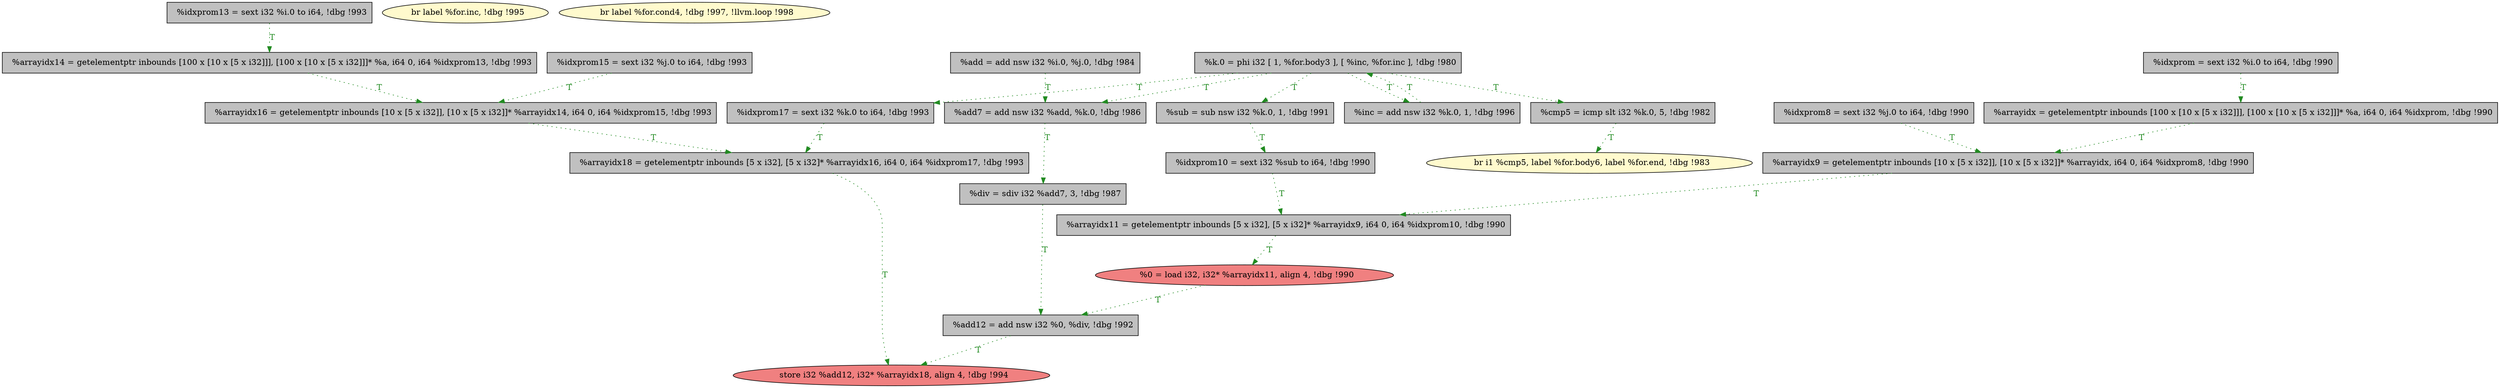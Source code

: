 
digraph G {


node245 [fillcolor=grey,label="  %arrayidx11 = getelementptr inbounds [5 x i32], [5 x i32]* %arrayidx9, i64 0, i64 %idxprom10, !dbg !990",shape=rectangle,style=filled ]
node243 [fillcolor=grey,label="  %sub = sub nsw i32 %k.0, 1, !dbg !991",shape=rectangle,style=filled ]
node242 [fillcolor=grey,label="  %arrayidx9 = getelementptr inbounds [10 x [5 x i32]], [10 x [5 x i32]]* %arrayidx, i64 0, i64 %idxprom8, !dbg !990",shape=rectangle,style=filled ]
node241 [fillcolor=grey,label="  %cmp5 = icmp slt i32 %k.0, 5, !dbg !982",shape=rectangle,style=filled ]
node240 [fillcolor=grey,label="  %idxprom8 = sext i32 %j.0 to i64, !dbg !990",shape=rectangle,style=filled ]
node244 [fillcolor=grey,label="  %idxprom10 = sext i32 %sub to i64, !dbg !990",shape=rectangle,style=filled ]
node238 [fillcolor=grey,label="  %arrayidx = getelementptr inbounds [100 x [10 x [5 x i32]]], [100 x [10 x [5 x i32]]]* %a, i64 0, i64 %idxprom, !dbg !990",shape=rectangle,style=filled ]
node227 [fillcolor=grey,label="  %div = sdiv i32 %add7, 3, !dbg !987",shape=rectangle,style=filled ]
node225 [fillcolor=grey,label="  %arrayidx16 = getelementptr inbounds [10 x [5 x i32]], [10 x [5 x i32]]* %arrayidx14, i64 0, i64 %idxprom15, !dbg !993",shape=rectangle,style=filled ]
node234 [fillcolor=grey,label="  %idxprom13 = sext i32 %i.0 to i64, !dbg !993",shape=rectangle,style=filled ]
node239 [fillcolor=lemonchiffon,label="  br label %for.inc, !dbg !995",shape=ellipse,style=filled ]
node236 [fillcolor=grey,label="  %k.0 = phi i32 [ 1, %for.body3 ], [ %inc, %for.inc ], !dbg !980",shape=rectangle,style=filled ]
node226 [fillcolor=grey,label="  %arrayidx14 = getelementptr inbounds [100 x [10 x [5 x i32]]], [100 x [10 x [5 x i32]]]* %a, i64 0, i64 %idxprom13, !dbg !993",shape=rectangle,style=filled ]
node229 [fillcolor=grey,label="  %add = add nsw i32 %i.0, %j.0, !dbg !984",shape=rectangle,style=filled ]
node224 [fillcolor=grey,label="  %idxprom17 = sext i32 %k.0 to i64, !dbg !993",shape=rectangle,style=filled ]
node222 [fillcolor=lightcoral,label="  store i32 %add12, i32* %arrayidx18, align 4, !dbg !994",shape=ellipse,style=filled ]
node231 [fillcolor=grey,label="  %add7 = add nsw i32 %add, %k.0, !dbg !986",shape=rectangle,style=filled ]
node223 [fillcolor=grey,label="  %arrayidx18 = getelementptr inbounds [5 x i32], [5 x i32]* %arrayidx16, i64 0, i64 %idxprom17, !dbg !993",shape=rectangle,style=filled ]
node230 [fillcolor=grey,label="  %idxprom15 = sext i32 %j.0 to i64, !dbg !993",shape=rectangle,style=filled ]
node232 [fillcolor=grey,label="  %inc = add nsw i32 %k.0, 1, !dbg !996",shape=rectangle,style=filled ]
node246 [fillcolor=lightcoral,label="  %0 = load i32, i32* %arrayidx11, align 4, !dbg !990",shape=ellipse,style=filled ]
node233 [fillcolor=grey,label="  %add12 = add nsw i32 %0, %div, !dbg !992",shape=rectangle,style=filled ]
node235 [fillcolor=lemonchiffon,label="  br i1 %cmp5, label %for.body6, label %for.end, !dbg !983",shape=ellipse,style=filled ]
node228 [fillcolor=grey,label="  %idxprom = sext i32 %i.0 to i64, !dbg !990",shape=rectangle,style=filled ]
node237 [fillcolor=lemonchiffon,label="  br label %for.cond4, !dbg !997, !llvm.loop !998",shape=ellipse,style=filled ]

node229->node231 [style=dotted,color=forestgreen,label="T",fontcolor=forestgreen ]
node236->node224 [style=dotted,color=forestgreen,label="T",fontcolor=forestgreen ]
node225->node223 [style=dotted,color=forestgreen,label="T",fontcolor=forestgreen ]
node240->node242 [style=dotted,color=forestgreen,label="T",fontcolor=forestgreen ]
node233->node222 [style=dotted,color=forestgreen,label="T",fontcolor=forestgreen ]
node234->node226 [style=dotted,color=forestgreen,label="T",fontcolor=forestgreen ]
node242->node245 [style=dotted,color=forestgreen,label="T",fontcolor=forestgreen ]
node243->node244 [style=dotted,color=forestgreen,label="T",fontcolor=forestgreen ]
node244->node245 [style=dotted,color=forestgreen,label="T",fontcolor=forestgreen ]
node227->node233 [style=dotted,color=forestgreen,label="T",fontcolor=forestgreen ]
node246->node233 [style=dotted,color=forestgreen,label="T",fontcolor=forestgreen ]
node224->node223 [style=dotted,color=forestgreen,label="T",fontcolor=forestgreen ]
node236->node241 [style=dotted,color=forestgreen,label="T",fontcolor=forestgreen ]
node228->node238 [style=dotted,color=forestgreen,label="T",fontcolor=forestgreen ]
node236->node243 [style=dotted,color=forestgreen,label="T",fontcolor=forestgreen ]
node241->node235 [style=dotted,color=forestgreen,label="T",fontcolor=forestgreen ]
node231->node227 [style=dotted,color=forestgreen,label="T",fontcolor=forestgreen ]
node236->node232 [style=dotted,color=forestgreen,label="T",fontcolor=forestgreen ]
node226->node225 [style=dotted,color=forestgreen,label="T",fontcolor=forestgreen ]
node223->node222 [style=dotted,color=forestgreen,label="T",fontcolor=forestgreen ]
node236->node231 [style=dotted,color=forestgreen,label="T",fontcolor=forestgreen ]
node238->node242 [style=dotted,color=forestgreen,label="T",fontcolor=forestgreen ]
node230->node225 [style=dotted,color=forestgreen,label="T",fontcolor=forestgreen ]
node245->node246 [style=dotted,color=forestgreen,label="T",fontcolor=forestgreen ]
node232->node236 [style=dotted,color=forestgreen,label="T",fontcolor=forestgreen ]


}
